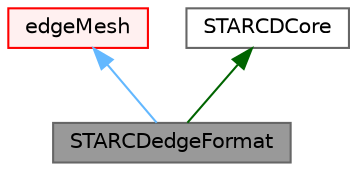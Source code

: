 digraph "STARCDedgeFormat"
{
 // LATEX_PDF_SIZE
  bgcolor="transparent";
  edge [fontname=Helvetica,fontsize=10,labelfontname=Helvetica,labelfontsize=10];
  node [fontname=Helvetica,fontsize=10,shape=box,height=0.2,width=0.4];
  Node1 [id="Node000001",label="STARCDedgeFormat",height=0.2,width=0.4,color="gray40", fillcolor="grey60", style="filled", fontcolor="black",tooltip="Read/write the lines from PROSTAR vrt/cel files."];
  Node2 -> Node1 [id="edge1_Node000001_Node000002",dir="back",color="steelblue1",style="solid",tooltip=" "];
  Node2 [id="Node000002",label="edgeMesh",height=0.2,width=0.4,color="red", fillcolor="#FFF0F0", style="filled",URL="$classFoam_1_1edgeMesh.html",tooltip="Mesh data needed to do the Finite Area discretisation."];
  Node6 -> Node1 [id="edge2_Node000001_Node000006",dir="back",color="darkgreen",style="solid",tooltip=" "];
  Node6 [id="Node000006",label="STARCDCore",height=0.2,width=0.4,color="gray40", fillcolor="white", style="filled",URL="$classFoam_1_1fileFormats_1_1STARCDCore.html",tooltip="Core routines used when reading/writing PROSTAR vrt/cel/bnd files."];
}
